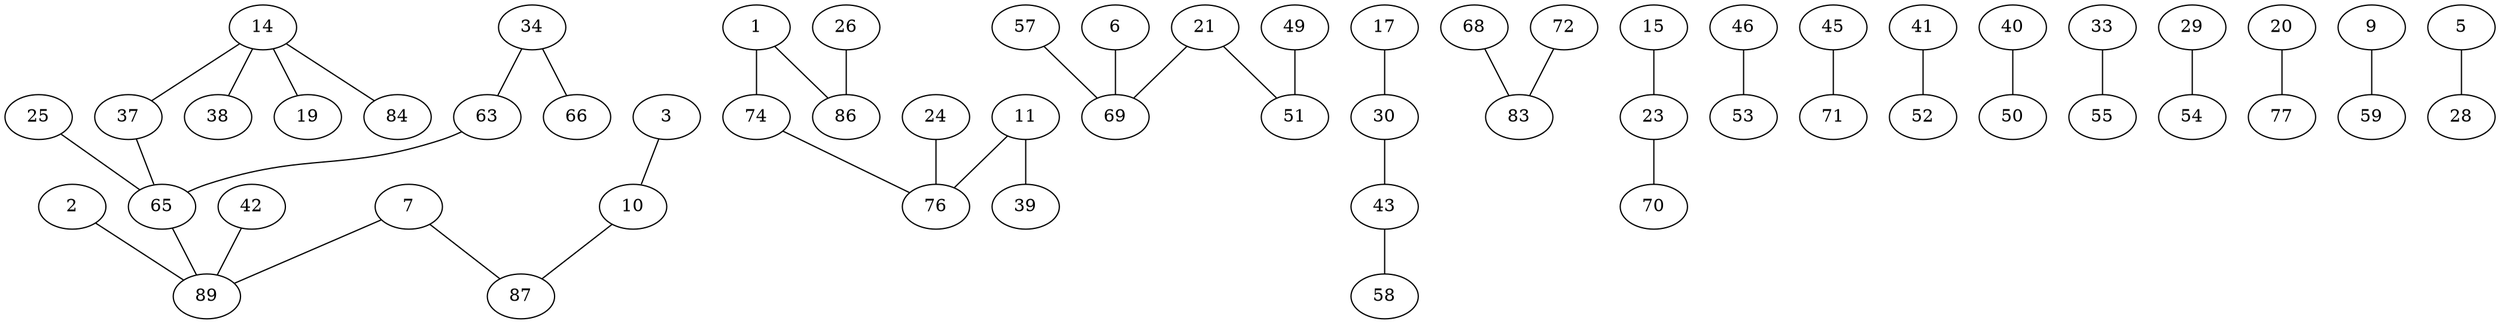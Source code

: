 graph country {
25 -- 65
65 -- 89
37 -- 65
42 -- 89
10 -- 87
14 -- 38
3 -- 10
14 -- 19
34 -- 66
34 -- 63
14 -- 37
7 -- 87
2 -- 89
7 -- 89
63 -- 65
14 -- 84
1 -- 74
11 -- 39
11 -- 76
24 -- 76
26 -- 86
1 -- 86
74 -- 76
21 -- 69
21 -- 51
49 -- 51
57 -- 69
6 -- 69
43 -- 58
30 -- 43
17 -- 30
68 -- 83
72 -- 83
23 -- 70
15 -- 23
46 -- 53
45 -- 71
41 -- 52
40 -- 50
33 -- 55
29 -- 54
20 -- 77
9 -- 59
5 -- 28
}
